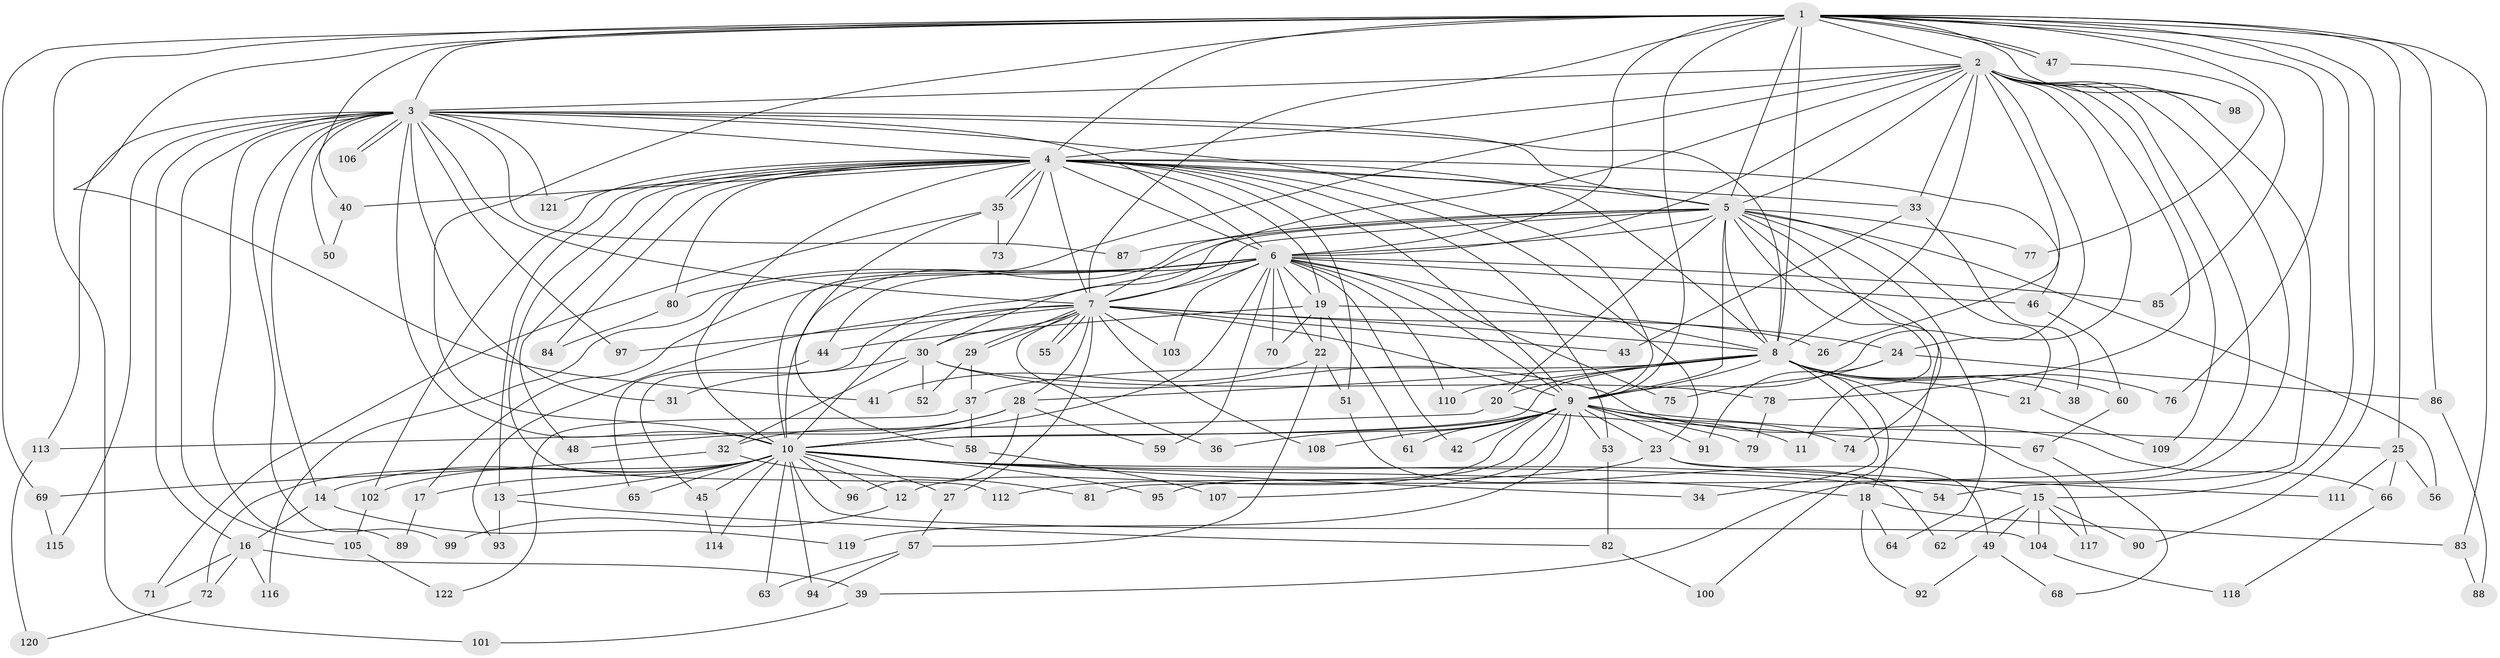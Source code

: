 // coarse degree distribution, {23: 0.011764705882352941, 18: 0.011764705882352941, 22: 0.011764705882352941, 24: 0.03529411764705882, 19: 0.011764705882352941, 21: 0.023529411764705882, 26: 0.011764705882352941, 2: 0.5058823529411764, 3: 0.17647058823529413, 4: 0.07058823529411765, 9: 0.023529411764705882, 6: 0.03529411764705882, 5: 0.058823529411764705, 8: 0.011764705882352941}
// Generated by graph-tools (version 1.1) at 2025/17/03/04/25 18:17:57]
// undirected, 122 vertices, 269 edges
graph export_dot {
graph [start="1"]
  node [color=gray90,style=filled];
  1;
  2;
  3;
  4;
  5;
  6;
  7;
  8;
  9;
  10;
  11;
  12;
  13;
  14;
  15;
  16;
  17;
  18;
  19;
  20;
  21;
  22;
  23;
  24;
  25;
  26;
  27;
  28;
  29;
  30;
  31;
  32;
  33;
  34;
  35;
  36;
  37;
  38;
  39;
  40;
  41;
  42;
  43;
  44;
  45;
  46;
  47;
  48;
  49;
  50;
  51;
  52;
  53;
  54;
  55;
  56;
  57;
  58;
  59;
  60;
  61;
  62;
  63;
  64;
  65;
  66;
  67;
  68;
  69;
  70;
  71;
  72;
  73;
  74;
  75;
  76;
  77;
  78;
  79;
  80;
  81;
  82;
  83;
  84;
  85;
  86;
  87;
  88;
  89;
  90;
  91;
  92;
  93;
  94;
  95;
  96;
  97;
  98;
  99;
  100;
  101;
  102;
  103;
  104;
  105;
  106;
  107;
  108;
  109;
  110;
  111;
  112;
  113;
  114;
  115;
  116;
  117;
  118;
  119;
  120;
  121;
  122;
  1 -- 2;
  1 -- 3;
  1 -- 4;
  1 -- 5;
  1 -- 6;
  1 -- 7;
  1 -- 8;
  1 -- 9;
  1 -- 10;
  1 -- 15;
  1 -- 25;
  1 -- 40;
  1 -- 41;
  1 -- 47;
  1 -- 47;
  1 -- 69;
  1 -- 76;
  1 -- 83;
  1 -- 85;
  1 -- 86;
  1 -- 90;
  1 -- 98;
  1 -- 101;
  2 -- 3;
  2 -- 4;
  2 -- 5;
  2 -- 6;
  2 -- 7;
  2 -- 8;
  2 -- 9;
  2 -- 10;
  2 -- 24;
  2 -- 26;
  2 -- 33;
  2 -- 39;
  2 -- 54;
  2 -- 78;
  2 -- 81;
  2 -- 98;
  2 -- 109;
  3 -- 4;
  3 -- 5;
  3 -- 6;
  3 -- 7;
  3 -- 8;
  3 -- 9;
  3 -- 10;
  3 -- 14;
  3 -- 16;
  3 -- 31;
  3 -- 50;
  3 -- 87;
  3 -- 89;
  3 -- 97;
  3 -- 99;
  3 -- 105;
  3 -- 106;
  3 -- 106;
  3 -- 113;
  3 -- 115;
  3 -- 121;
  4 -- 5;
  4 -- 6;
  4 -- 7;
  4 -- 8;
  4 -- 9;
  4 -- 10;
  4 -- 13;
  4 -- 19;
  4 -- 23;
  4 -- 33;
  4 -- 35;
  4 -- 35;
  4 -- 40;
  4 -- 46;
  4 -- 48;
  4 -- 51;
  4 -- 53;
  4 -- 73;
  4 -- 80;
  4 -- 84;
  4 -- 102;
  4 -- 112;
  4 -- 121;
  5 -- 6;
  5 -- 7;
  5 -- 8;
  5 -- 9;
  5 -- 10;
  5 -- 11;
  5 -- 20;
  5 -- 21;
  5 -- 30;
  5 -- 56;
  5 -- 64;
  5 -- 74;
  5 -- 77;
  5 -- 87;
  5 -- 100;
  6 -- 7;
  6 -- 8;
  6 -- 9;
  6 -- 10;
  6 -- 17;
  6 -- 19;
  6 -- 22;
  6 -- 42;
  6 -- 44;
  6 -- 45;
  6 -- 46;
  6 -- 59;
  6 -- 70;
  6 -- 75;
  6 -- 80;
  6 -- 85;
  6 -- 103;
  6 -- 110;
  6 -- 116;
  7 -- 8;
  7 -- 9;
  7 -- 10;
  7 -- 24;
  7 -- 27;
  7 -- 28;
  7 -- 29;
  7 -- 29;
  7 -- 30;
  7 -- 36;
  7 -- 43;
  7 -- 55;
  7 -- 55;
  7 -- 93;
  7 -- 97;
  7 -- 103;
  7 -- 108;
  8 -- 9;
  8 -- 10;
  8 -- 18;
  8 -- 20;
  8 -- 21;
  8 -- 28;
  8 -- 34;
  8 -- 37;
  8 -- 38;
  8 -- 60;
  8 -- 76;
  8 -- 110;
  8 -- 117;
  9 -- 10;
  9 -- 11;
  9 -- 12;
  9 -- 23;
  9 -- 25;
  9 -- 36;
  9 -- 42;
  9 -- 53;
  9 -- 61;
  9 -- 74;
  9 -- 79;
  9 -- 91;
  9 -- 95;
  9 -- 107;
  9 -- 108;
  9 -- 119;
  10 -- 12;
  10 -- 13;
  10 -- 14;
  10 -- 15;
  10 -- 17;
  10 -- 18;
  10 -- 27;
  10 -- 34;
  10 -- 45;
  10 -- 54;
  10 -- 63;
  10 -- 65;
  10 -- 72;
  10 -- 94;
  10 -- 95;
  10 -- 96;
  10 -- 102;
  10 -- 104;
  10 -- 114;
  12 -- 99;
  13 -- 82;
  13 -- 93;
  14 -- 16;
  14 -- 119;
  15 -- 49;
  15 -- 62;
  15 -- 90;
  15 -- 104;
  15 -- 117;
  16 -- 39;
  16 -- 71;
  16 -- 72;
  16 -- 116;
  17 -- 89;
  18 -- 64;
  18 -- 83;
  18 -- 92;
  19 -- 22;
  19 -- 26;
  19 -- 44;
  19 -- 61;
  19 -- 70;
  20 -- 67;
  20 -- 113;
  21 -- 109;
  22 -- 41;
  22 -- 51;
  22 -- 57;
  23 -- 49;
  23 -- 111;
  23 -- 112;
  24 -- 75;
  24 -- 86;
  24 -- 91;
  25 -- 56;
  25 -- 66;
  25 -- 111;
  27 -- 57;
  28 -- 32;
  28 -- 48;
  28 -- 59;
  28 -- 96;
  29 -- 37;
  29 -- 52;
  30 -- 31;
  30 -- 32;
  30 -- 52;
  30 -- 66;
  30 -- 78;
  32 -- 69;
  32 -- 81;
  33 -- 38;
  33 -- 43;
  35 -- 58;
  35 -- 71;
  35 -- 73;
  37 -- 58;
  37 -- 122;
  39 -- 101;
  40 -- 50;
  44 -- 65;
  45 -- 114;
  46 -- 60;
  47 -- 77;
  49 -- 68;
  49 -- 92;
  51 -- 62;
  53 -- 82;
  57 -- 63;
  57 -- 94;
  58 -- 107;
  60 -- 67;
  66 -- 118;
  67 -- 68;
  69 -- 115;
  72 -- 120;
  78 -- 79;
  80 -- 84;
  82 -- 100;
  83 -- 88;
  86 -- 88;
  102 -- 105;
  104 -- 118;
  105 -- 122;
  113 -- 120;
}
